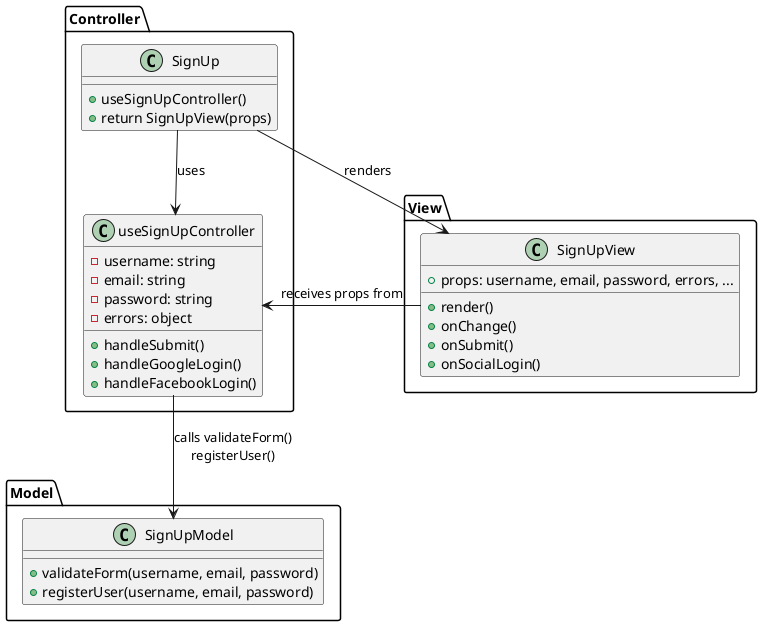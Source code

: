 @startuml SignUp

package "View" {
  class SignUpView {
    +props: username, email, password, errors, ...
    +render()
    +onChange()
    +onSubmit()
    +onSocialLogin()
  }
}

package "Controller" {
  class useSignUpController {
    -username: string
    -email: string
    -password: string
    -errors: object
    +handleSubmit()
    +handleGoogleLogin()
    +handleFacebookLogin()
  }

  class SignUp {
    +useSignUpController()
    +return SignUpView(props)
  }
}

package "Model" {
  class SignUpModel {
    +validateForm(username, email, password)
    +registerUser(username, email, password)
  }
}

' Relationships
SignUp --> useSignUpController : uses
SignUp --> SignUpView : renders

useSignUpController --> SignUpModel : calls validateForm()\nregisterUser()
SignUpView --> useSignUpController : receives props from

@enduml
